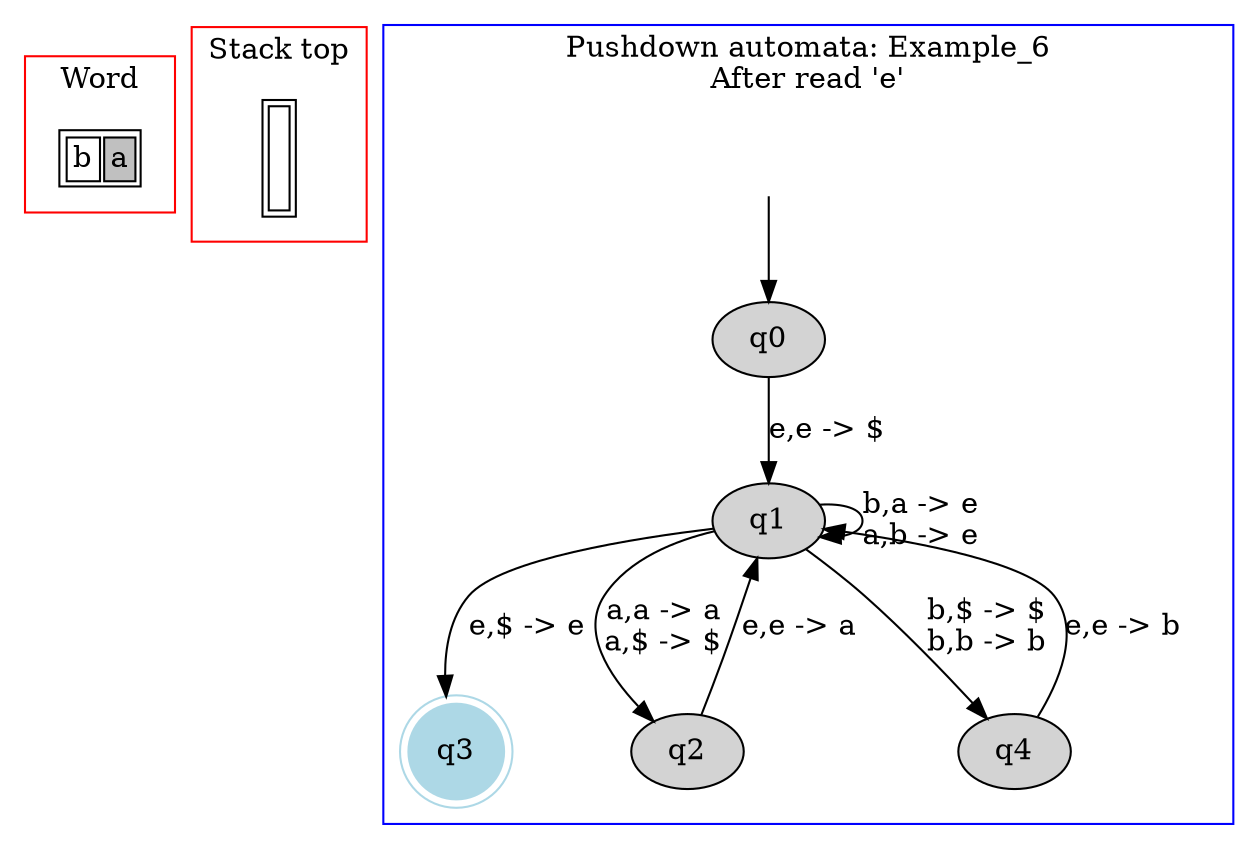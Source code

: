 digraph G {
	subgraph cluster_0 {
		node [shape=plaintext];

struct1 [label=<<TABLE>
<TR>
<TD><FONT>b</FONT></TD>
<TD BGCOLOR="gray"><FONT>a</FONT></TD>
</TR>
</TABLE>>];
label = "Word";
color=red;
}
	subgraph cluster_2 {
		node [shape=plaintext];

struct2 [label=<<TABLE>
<TR>
<TD width="10" height="50">
</TD>
</TR>
</TABLE>>];
label = "Stack top";
color=red;
}
	subgraph cluster_1 {
		node [style=filled];
		label = "Pushdown automata: Example_6
After read 'e'"
		color=blue;

		q0;
		q1;
		q2;
		q3 [shape="doublecircle",color="lightblue"];
		q4;
		q0->q1[label="e,e -> $"];
		q1->q1[label="b,a -> e
a,b -> e"];
		q1->q2[label="a,a -> a
a,$ -> $"];
		q1->q3[label="e,$ -> e"];
		q1->q4[label="b,$ -> $
b,b -> b"];
		q2->q1[label="e,e -> a"];
		q4->q1[label="e,e -> b"];
x [color=white, label=""];		x->q0	}

}